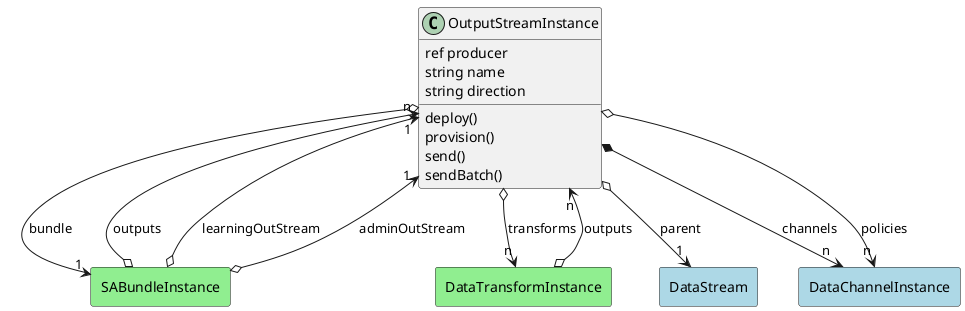 @startuml

class "OutputStreamInstance" as Model {
 ref producer
 string name
 string direction

 deploy()
 provision()
 send()
 sendBatch()
 
}

rectangle "DataStream" as DataStream #lightblue {
}

Model o--> "1" DataStream : parent


rectangle "SABundleInstance" as SABundleInstance #lightblue {
}

Model o--> "1" SABundleInstance : bundle


rectangle "DataChannelInstance" as DataChannelInstance #lightblue {
}

Model *--> "n" DataChannelInstance : channels


rectangle "DataChannelInstance" as DataChannelInstance #lightblue {
}

Model o--> "n" DataChannelInstance : policies


rectangle "DataTransformInstance" as DataTransformInstance #lightblue {
}

Model o--> "n" DataTransformInstance : transforms




    rectangle "DataTransformInstance" as DataTransformInstance #lightgreen {
    }
    
        DataTransformInstance   o--> "n" Model : "outputs"
    
    rectangle "SABundleInstance" as SABundleInstance #lightgreen {
    }
    
        SABundleInstance   o--> "n" Model : "outputs"
    
    rectangle "SABundleInstance" as SABundleInstance #lightgreen {
    }
    
        SABundleInstance   o--> "1" Model : "learningOutStream"
    
    rectangle "SABundleInstance" as SABundleInstance #lightgreen {
    }
    
        SABundleInstance   o--> "1" Model : "adminOutStream"
    

@enduml
